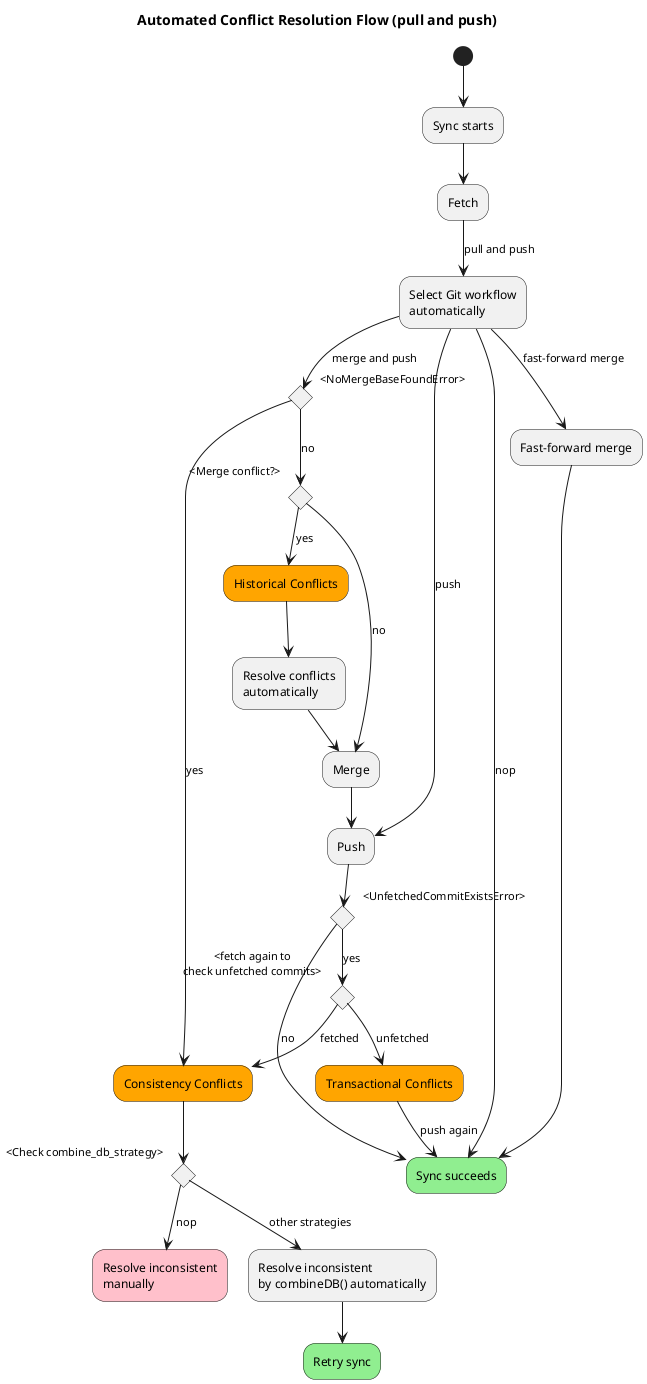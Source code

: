 @startuml automated_conflict_resolution_flow_both
title Automated Conflict Resolution Flow (pull and push)
skinparam activity {
  BackgroundColor<< Succeeded >> lightgreen
  BackgroundColor<< Conflict >> orange
  BackgroundColor<< Failed >> pink
}
(*) --> "Sync starts"
  --> "Fetch"
  -->[pull and push] "Select Git workflow\nautomatically"
  
  "Select Git workflow\nautomatically" -->[push] "Push"
      if "<UnfetchedCommitExistsError>"
      -->[no] "Sync succeeds"
    else 
      -->[yes] if "<fetch again to\ncheck unfetched commits>" then
        -->[fetched] "Consistency Conflicts" << Conflict >>
        else
          -->[unfetched] "Transactional Conflicts" << Conflict >>
          -->[push again] "Sync succeeds" <<Succeeded>>
        endif
    endif

  "Select Git workflow\nautomatically" -->[merge and push] if "<NoMergeBaseFoundError>"
      -->[no] if "<Merge conflict?>"
        -->[yes] "Historical Conflicts" << Conflict >>
        --> "Resolve conflicts\nautomatically"
        --> "Merge"        
      else
        -->[no] "Merge"
        --> "Push"
      endif
    else
      -->[yes] "Consistency Conflicts" << Conflict >>
      -->if "<Check combine_db_strategy>" then
        -->[nop] "Resolve inconsistent\nmanually" << Failed >>
      else
        -->[other strategies] "Resolve inconsistent\nby combineDB() automatically" 
        --> "Retry sync" << Succeeded >>
      endif
    endif

  "Select Git workflow\nautomatically" -->[fast-forward merge] "Fast-forward merge"
    --> "Sync succeeds"

  "Select Git workflow\nautomatically" -->[nop] "Sync succeeds"
@enduml